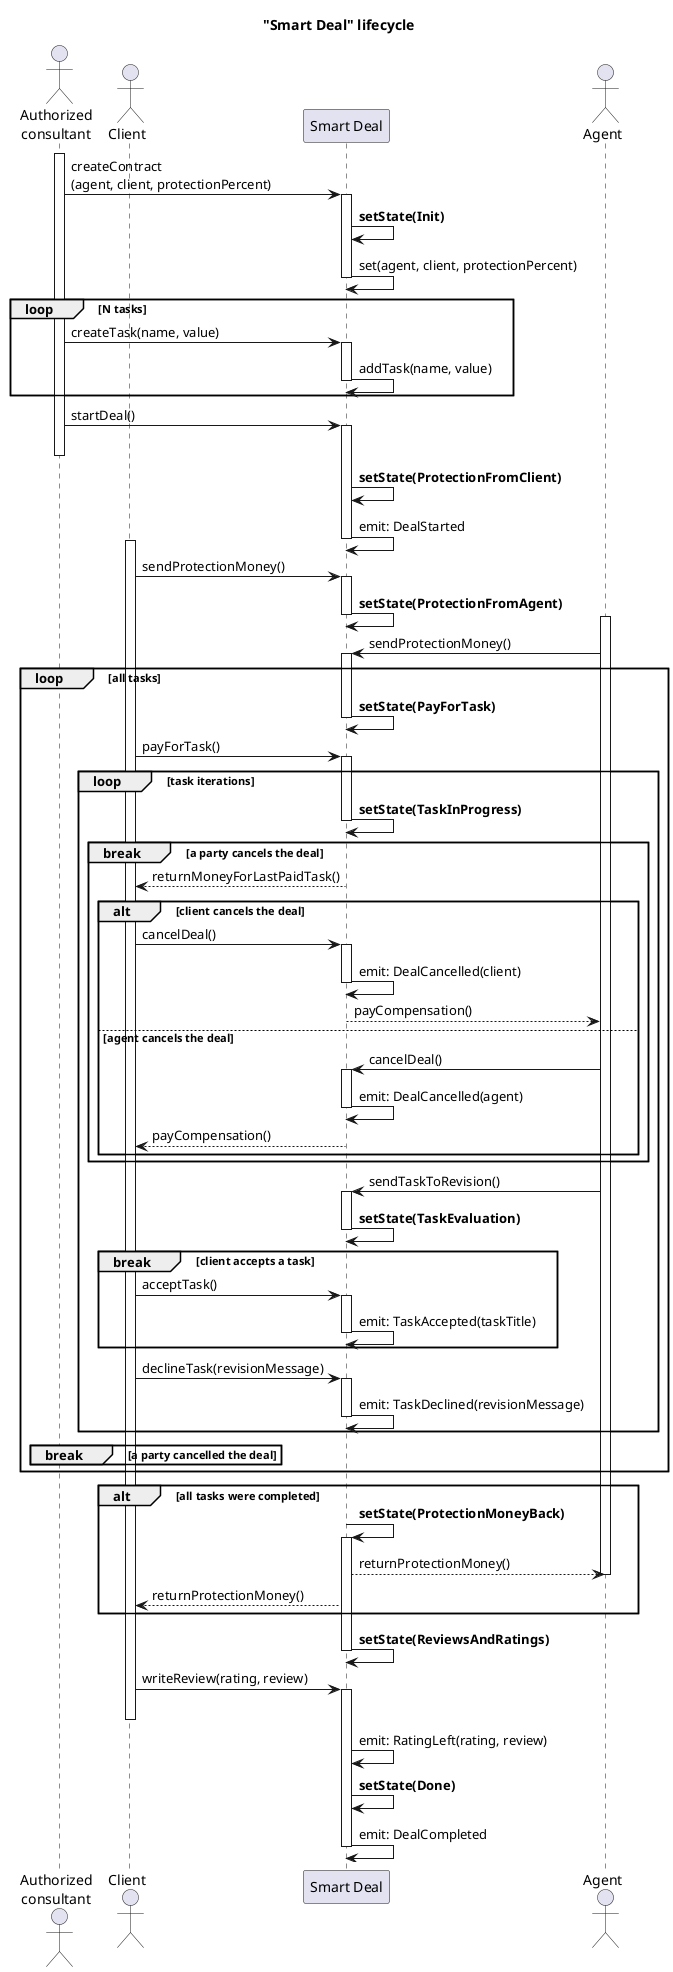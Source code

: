 @startuml

Title "Smart Deal" lifecycle

actor "Authorized\nconsultant" as AC
actor Client as C
participant "Smart Deal" as S
actor Agent as A

activate AC
AC -> S++: createContract \n(agent, client, protectionPercent)

S -> S: **setState(Init)**
S -> S--: set(agent, client, protectionPercent)
loop N tasks
    AC -> S++: createTask(name, value)
    S -> S--: addTask(name, value)
end

AC -> S++: startDeal()
deactivate AC

S -> S: **setState(ProtectionFromClient)**
S -> S--: emit: DealStarted

activate C
C -> S++: sendProtectionMoney()

S -> S--: **setState(ProtectionFromAgent)**
activate A
A -> S++: sendProtectionMoney()

loop all tasks
    S -> S--: **setState(PayForTask)**
    C -> S++: payForTask()

    loop task iterations
        S -> S--: **setState(TaskInProgress)**

        break a party cancels the deal
            S --> C: returnMoneyForLastPaidTask()

            alt client cancels the deal
                C -> S++: cancelDeal()
                S -> S--: emit: DealCancelled(client)
                S --> A: payCompensation()
            else agent cancels the deal
                A -> S++: cancelDeal()
                S -> S--: emit: DealCancelled(agent)
                S --> C: payCompensation()
            end
        end

        A -> S++: sendTaskToRevision()

        S -> S--: **setState(TaskEvaluation)**

        break client accepts a task
            C -> S++: acceptTask()
            S -> S--: emit: TaskAccepted(taskTitle)
        end

        C -> S++: declineTask(revisionMessage)
        S -> S--: emit: TaskDeclined(revisionMessage)
    end

    break a party cancelled the deal
    end
end

alt all tasks were completed
    S -> S++: **setState(ProtectionMoneyBack)**
    S --> A: returnProtectionMoney()
    deactivate A
    S --> C: returnProtectionMoney()
end

S -> S--: **setState(ReviewsAndRatings)**
C -> S++: writeReview(rating, review)
deactivate C
S -> S: emit: RatingLeft(rating, review)

S -> S: **setState(Done)**
S -> S--: emit: DealCompleted

@enduml

